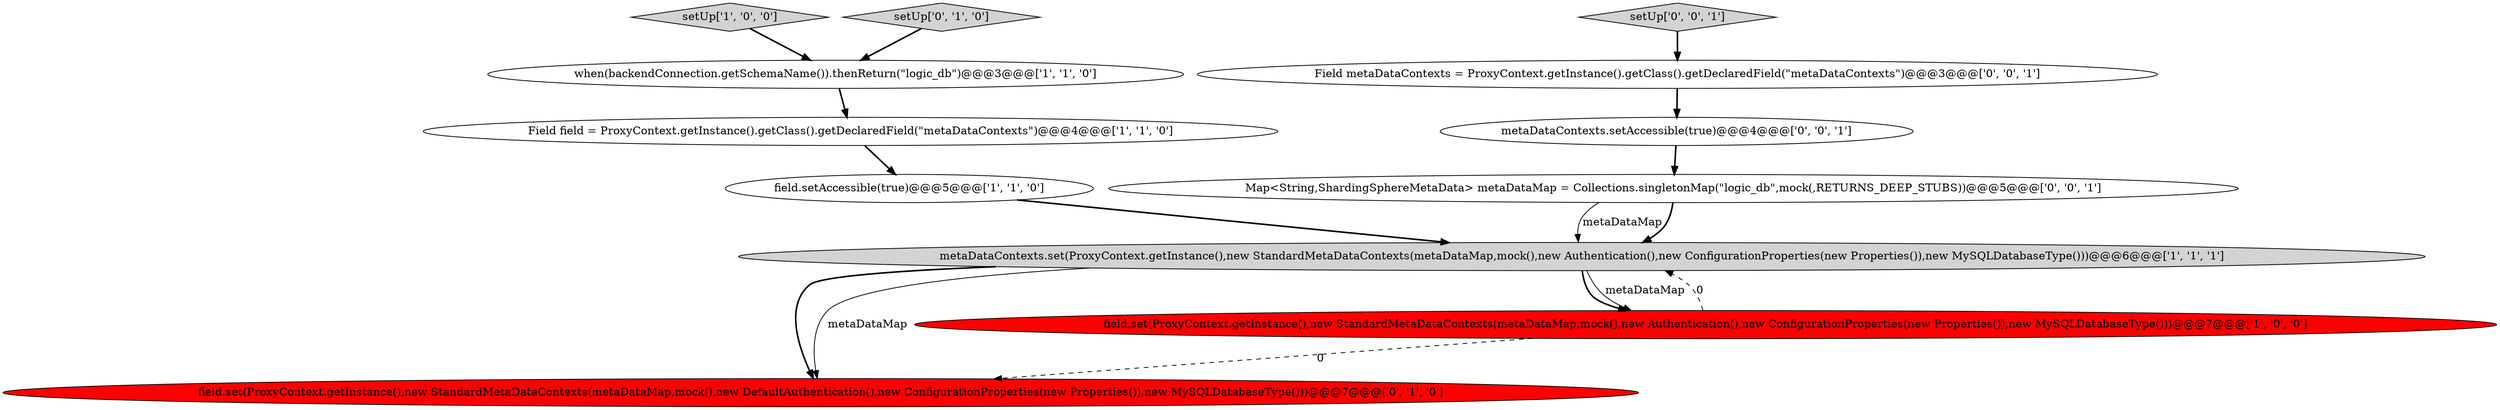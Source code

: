 digraph {
6 [style = filled, label = "field.set(ProxyContext.getInstance(),new StandardMetaDataContexts(metaDataMap,mock(),new DefaultAuthentication(),new ConfigurationProperties(new Properties()),new MySQLDatabaseType()))@@@7@@@['0', '1', '0']", fillcolor = red, shape = ellipse image = "AAA1AAABBB2BBB"];
1 [style = filled, label = "Field field = ProxyContext.getInstance().getClass().getDeclaredField(\"metaDataContexts\")@@@4@@@['1', '1', '0']", fillcolor = white, shape = ellipse image = "AAA0AAABBB1BBB"];
5 [style = filled, label = "field.setAccessible(true)@@@5@@@['1', '1', '0']", fillcolor = white, shape = ellipse image = "AAA0AAABBB1BBB"];
4 [style = filled, label = "setUp['1', '0', '0']", fillcolor = lightgray, shape = diamond image = "AAA0AAABBB1BBB"];
7 [style = filled, label = "setUp['0', '1', '0']", fillcolor = lightgray, shape = diamond image = "AAA0AAABBB2BBB"];
8 [style = filled, label = "Map<String,ShardingSphereMetaData> metaDataMap = Collections.singletonMap(\"logic_db\",mock(,RETURNS_DEEP_STUBS))@@@5@@@['0', '0', '1']", fillcolor = white, shape = ellipse image = "AAA0AAABBB3BBB"];
3 [style = filled, label = "metaDataContexts.set(ProxyContext.getInstance(),new StandardMetaDataContexts(metaDataMap,mock(),new Authentication(),new ConfigurationProperties(new Properties()),new MySQLDatabaseType()))@@@6@@@['1', '1', '1']", fillcolor = lightgray, shape = ellipse image = "AAA0AAABBB1BBB"];
11 [style = filled, label = "metaDataContexts.setAccessible(true)@@@4@@@['0', '0', '1']", fillcolor = white, shape = ellipse image = "AAA0AAABBB3BBB"];
2 [style = filled, label = "field.set(ProxyContext.getInstance(),new StandardMetaDataContexts(metaDataMap,mock(),new Authentication(),new ConfigurationProperties(new Properties()),new MySQLDatabaseType()))@@@7@@@['1', '0', '0']", fillcolor = red, shape = ellipse image = "AAA1AAABBB1BBB"];
0 [style = filled, label = "when(backendConnection.getSchemaName()).thenReturn(\"logic_db\")@@@3@@@['1', '1', '0']", fillcolor = white, shape = ellipse image = "AAA0AAABBB1BBB"];
10 [style = filled, label = "setUp['0', '0', '1']", fillcolor = lightgray, shape = diamond image = "AAA0AAABBB3BBB"];
9 [style = filled, label = "Field metaDataContexts = ProxyContext.getInstance().getClass().getDeclaredField(\"metaDataContexts\")@@@3@@@['0', '0', '1']", fillcolor = white, shape = ellipse image = "AAA0AAABBB3BBB"];
1->5 [style = bold, label=""];
5->3 [style = bold, label=""];
11->8 [style = bold, label=""];
3->6 [style = bold, label=""];
10->9 [style = bold, label=""];
7->0 [style = bold, label=""];
3->6 [style = solid, label="metaDataMap"];
9->11 [style = bold, label=""];
3->2 [style = bold, label=""];
8->3 [style = solid, label="metaDataMap"];
2->3 [style = dashed, label="0"];
0->1 [style = bold, label=""];
3->2 [style = solid, label="metaDataMap"];
4->0 [style = bold, label=""];
8->3 [style = bold, label=""];
2->6 [style = dashed, label="0"];
}
